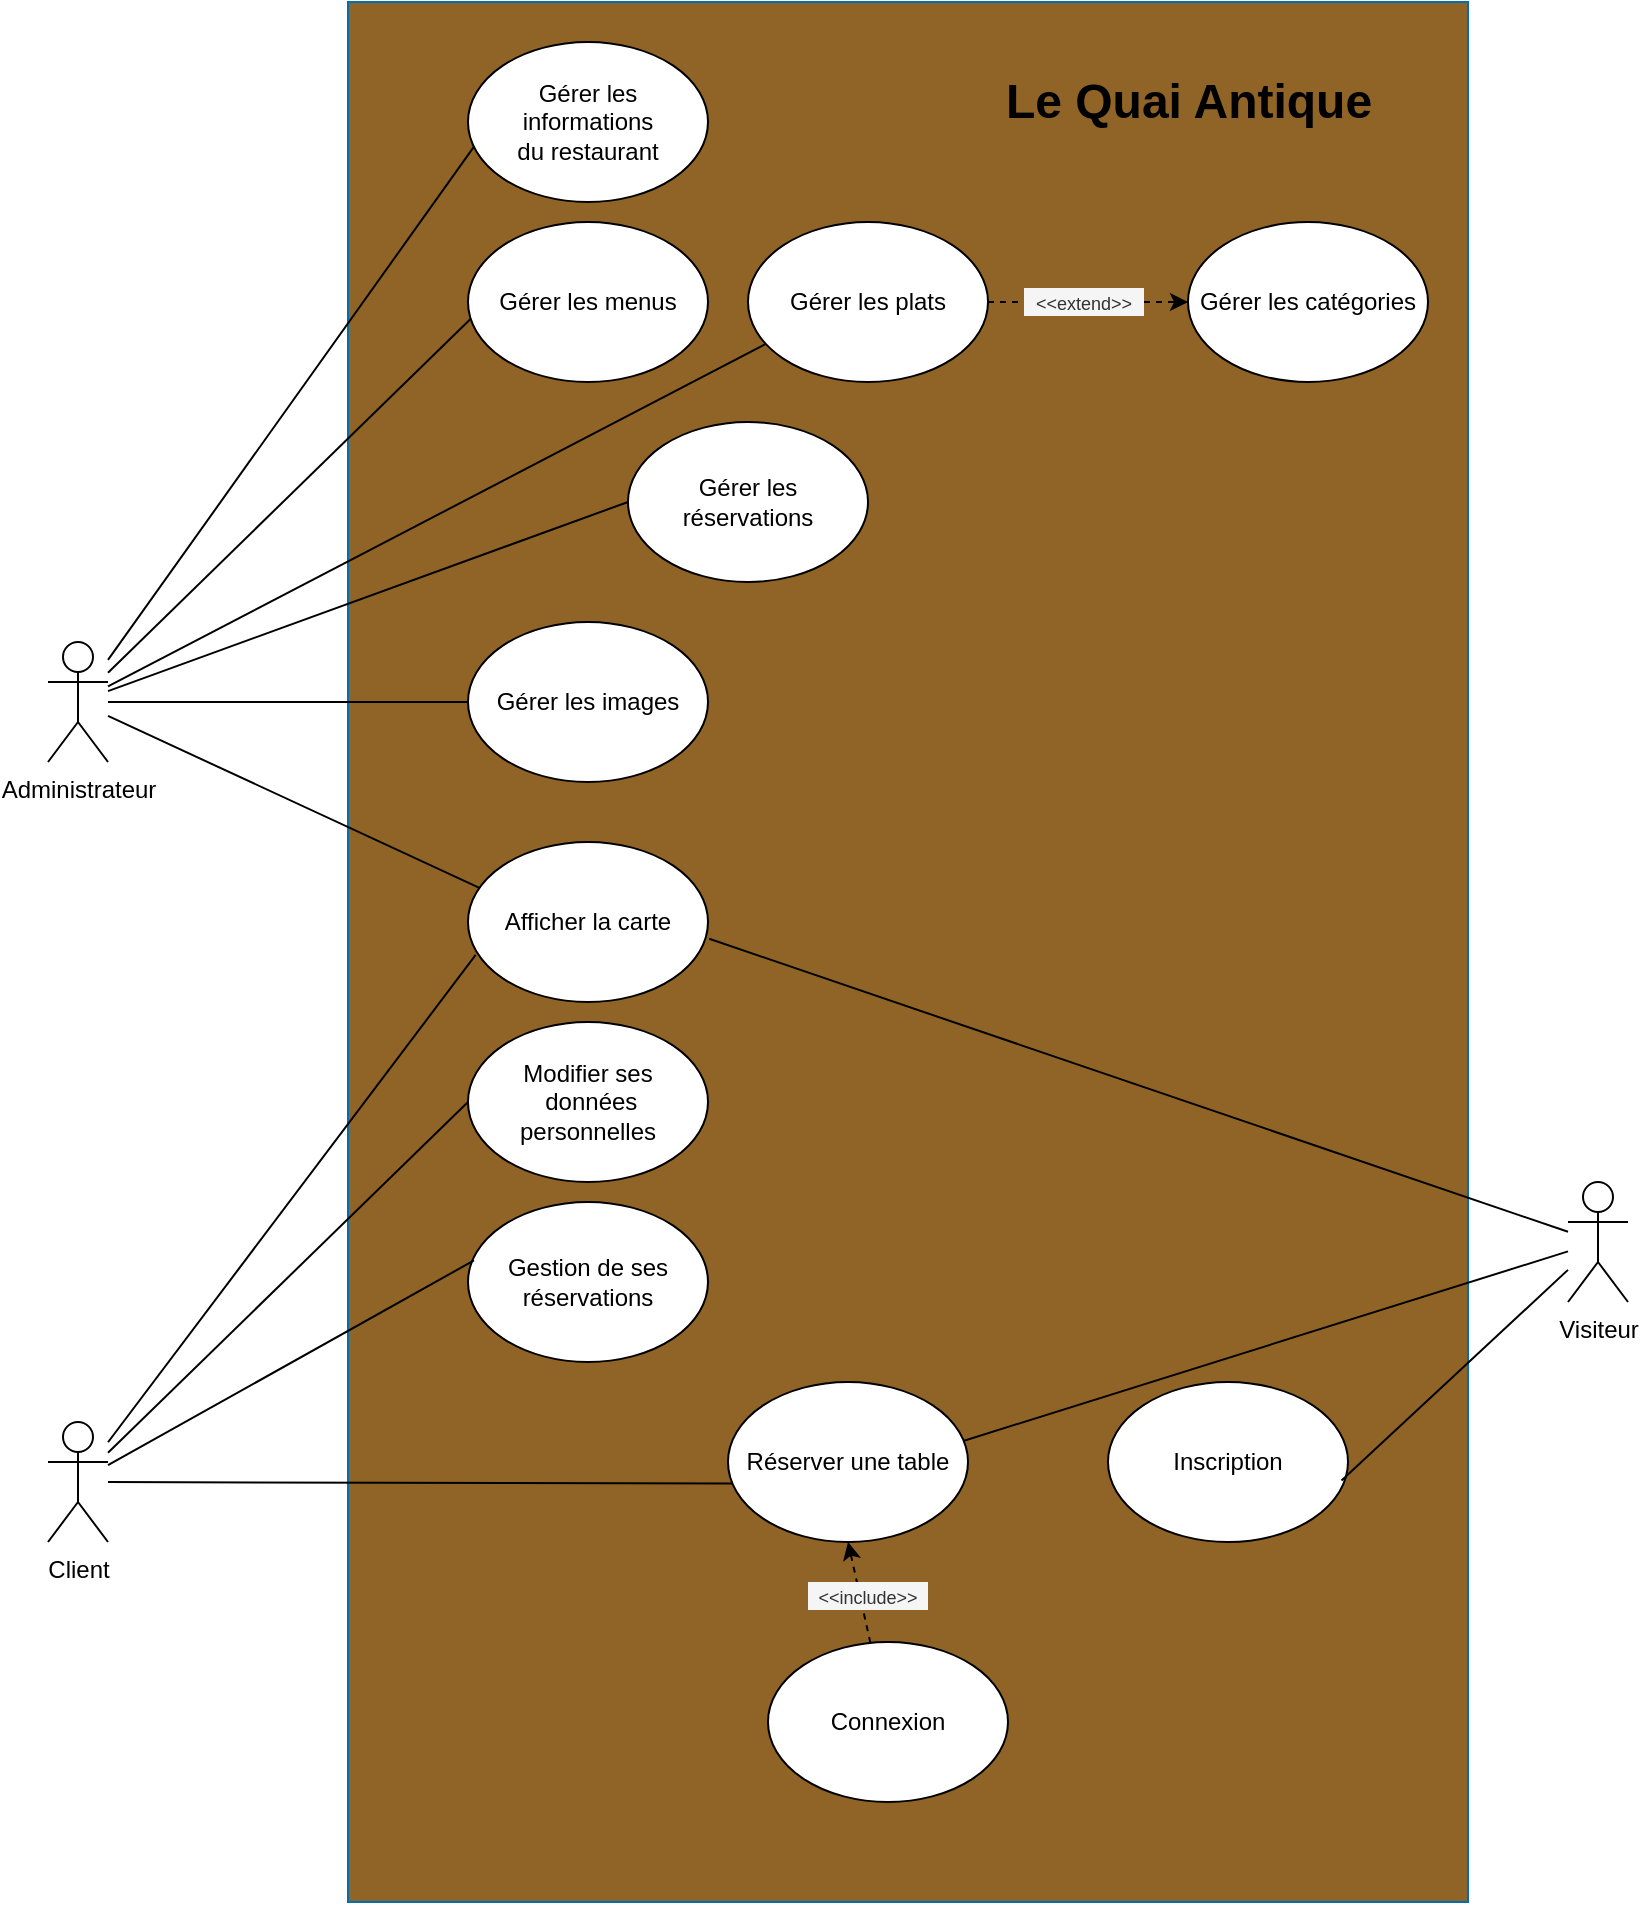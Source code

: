 <mxfile version="24.0.7" type="device">
  <diagram name="Page-1" id="ikpa0N6V0F6f6oNgvDjk">
    <mxGraphModel dx="1400" dy="2395" grid="1" gridSize="10" guides="1" tooltips="1" connect="1" arrows="1" fold="1" page="1" pageScale="1" pageWidth="1169" pageHeight="827" math="0" shadow="0">
      <root>
        <mxCell id="0" />
        <mxCell id="1" parent="0" />
        <mxCell id="27CEJ3qSUcZdUpPEAfoK-3" value="" style="rounded=0;whiteSpace=wrap;html=1;fillColor=#906427;strokeColor=#006EAF;rotation=0;fontColor=#ffffff;" vertex="1" parent="1">
          <mxGeometry x="420" y="-1630" width="560" height="950" as="geometry" />
        </mxCell>
        <mxCell id="27CEJ3qSUcZdUpPEAfoK-4" value="Le Quai Antique" style="text;strokeColor=none;fillColor=none;html=1;fontSize=24;fontStyle=1;verticalAlign=middle;align=center;" vertex="1" parent="1">
          <mxGeometry x="790" y="-1600" width="100" height="40" as="geometry" />
        </mxCell>
        <mxCell id="27CEJ3qSUcZdUpPEAfoK-5" value="Inscription" style="ellipse;whiteSpace=wrap;html=1;" vertex="1" parent="1">
          <mxGeometry x="800" y="-940" width="120" height="80" as="geometry" />
        </mxCell>
        <mxCell id="27CEJ3qSUcZdUpPEAfoK-56" style="rounded=0;orthogonalLoop=1;jettySize=auto;html=1;endArrow=none;endFill=0;" edge="1" parent="1" source="27CEJ3qSUcZdUpPEAfoK-6" target="27CEJ3qSUcZdUpPEAfoK-50">
          <mxGeometry relative="1" as="geometry" />
        </mxCell>
        <mxCell id="27CEJ3qSUcZdUpPEAfoK-57" style="rounded=0;orthogonalLoop=1;jettySize=auto;html=1;entryX=0;entryY=0.5;entryDx=0;entryDy=0;endArrow=none;endFill=0;" edge="1" parent="1" source="27CEJ3qSUcZdUpPEAfoK-6" target="27CEJ3qSUcZdUpPEAfoK-51">
          <mxGeometry relative="1" as="geometry" />
        </mxCell>
        <mxCell id="27CEJ3qSUcZdUpPEAfoK-6" value="Administrateur" style="shape=umlActor;verticalLabelPosition=bottom;verticalAlign=top;html=1;outlineConnect=0;" vertex="1" parent="1">
          <mxGeometry x="270" y="-1310" width="30" height="60" as="geometry" />
        </mxCell>
        <mxCell id="27CEJ3qSUcZdUpPEAfoK-19" style="rounded=0;orthogonalLoop=1;jettySize=auto;html=1;endArrow=none;endFill=0;entryX=0.033;entryY=0.635;entryDx=0;entryDy=0;entryPerimeter=0;" edge="1" parent="1" source="27CEJ3qSUcZdUpPEAfoK-7" target="27CEJ3qSUcZdUpPEAfoK-17">
          <mxGeometry relative="1" as="geometry">
            <mxPoint x="480" y="-1110" as="targetPoint" />
          </mxGeometry>
        </mxCell>
        <mxCell id="27CEJ3qSUcZdUpPEAfoK-27" style="rounded=0;orthogonalLoop=1;jettySize=auto;html=1;endArrow=none;endFill=0;entryX=0.032;entryY=0.705;entryDx=0;entryDy=0;entryPerimeter=0;" edge="1" parent="1" source="27CEJ3qSUcZdUpPEAfoK-7" target="27CEJ3qSUcZdUpPEAfoK-25">
          <mxGeometry relative="1" as="geometry" />
        </mxCell>
        <mxCell id="27CEJ3qSUcZdUpPEAfoK-7" value="Client" style="shape=umlActor;verticalLabelPosition=bottom;verticalAlign=top;html=1;outlineConnect=0;" vertex="1" parent="1">
          <mxGeometry x="270" y="-920" width="30" height="60" as="geometry" />
        </mxCell>
        <mxCell id="27CEJ3qSUcZdUpPEAfoK-16" style="rounded=0;orthogonalLoop=1;jettySize=auto;html=1;entryX=0.973;entryY=0.615;entryDx=0;entryDy=0;endArrow=none;endFill=0;entryPerimeter=0;" edge="1" parent="1" source="27CEJ3qSUcZdUpPEAfoK-10" target="27CEJ3qSUcZdUpPEAfoK-5">
          <mxGeometry relative="1" as="geometry" />
        </mxCell>
        <mxCell id="27CEJ3qSUcZdUpPEAfoK-18" style="rounded=0;orthogonalLoop=1;jettySize=auto;html=1;endArrow=none;endFill=0;entryX=0.977;entryY=0.37;entryDx=0;entryDy=0;entryPerimeter=0;" edge="1" parent="1" source="27CEJ3qSUcZdUpPEAfoK-10" target="27CEJ3qSUcZdUpPEAfoK-17">
          <mxGeometry relative="1" as="geometry" />
        </mxCell>
        <mxCell id="27CEJ3qSUcZdUpPEAfoK-26" style="rounded=0;orthogonalLoop=1;jettySize=auto;html=1;endArrow=none;endFill=0;entryX=1.005;entryY=0.605;entryDx=0;entryDy=0;entryPerimeter=0;" edge="1" parent="1" source="27CEJ3qSUcZdUpPEAfoK-10" target="27CEJ3qSUcZdUpPEAfoK-25">
          <mxGeometry relative="1" as="geometry" />
        </mxCell>
        <mxCell id="27CEJ3qSUcZdUpPEAfoK-10" value="Visiteur" style="shape=umlActor;verticalLabelPosition=bottom;verticalAlign=top;html=1;outlineConnect=0;" vertex="1" parent="1">
          <mxGeometry x="1030" y="-1040" width="30" height="60" as="geometry" />
        </mxCell>
        <mxCell id="27CEJ3qSUcZdUpPEAfoK-35" style="rounded=0;orthogonalLoop=1;jettySize=auto;html=1;endArrow=none;endFill=0;entryX=0.052;entryY=0.29;entryDx=0;entryDy=0;entryPerimeter=0;" edge="1" parent="1" source="27CEJ3qSUcZdUpPEAfoK-6" target="27CEJ3qSUcZdUpPEAfoK-25">
          <mxGeometry relative="1" as="geometry">
            <mxPoint x="470" y="-1330" as="targetPoint" />
          </mxGeometry>
        </mxCell>
        <mxCell id="27CEJ3qSUcZdUpPEAfoK-25" value="Afficher la carte" style="ellipse;whiteSpace=wrap;html=1;" vertex="1" parent="1">
          <mxGeometry x="480" y="-1210" width="120" height="80" as="geometry" />
        </mxCell>
        <mxCell id="27CEJ3qSUcZdUpPEAfoK-17" value="Réserver une table" style="ellipse;whiteSpace=wrap;html=1;" vertex="1" parent="1">
          <mxGeometry x="610" y="-940" width="120" height="80" as="geometry" />
        </mxCell>
        <mxCell id="27CEJ3qSUcZdUpPEAfoK-20" value="Connexion" style="ellipse;whiteSpace=wrap;html=1;" vertex="1" parent="1">
          <mxGeometry x="630" y="-810" width="120" height="80" as="geometry" />
        </mxCell>
        <mxCell id="27CEJ3qSUcZdUpPEAfoK-40" value="Gestion de ses réservations" style="ellipse;whiteSpace=wrap;html=1;" vertex="1" parent="1">
          <mxGeometry x="480" y="-1030" width="120" height="80" as="geometry" />
        </mxCell>
        <mxCell id="27CEJ3qSUcZdUpPEAfoK-43" style="rounded=0;orthogonalLoop=1;jettySize=auto;html=1;entryX=0.025;entryY=0.365;entryDx=0;entryDy=0;entryPerimeter=0;endArrow=none;endFill=0;" edge="1" parent="1" source="27CEJ3qSUcZdUpPEAfoK-7" target="27CEJ3qSUcZdUpPEAfoK-40">
          <mxGeometry relative="1" as="geometry" />
        </mxCell>
        <mxCell id="27CEJ3qSUcZdUpPEAfoK-44" value="Modifier ses&lt;br&gt;&amp;nbsp;données personnelles" style="ellipse;whiteSpace=wrap;html=1;" vertex="1" parent="1">
          <mxGeometry x="480" y="-1120" width="120" height="80" as="geometry" />
        </mxCell>
        <mxCell id="27CEJ3qSUcZdUpPEAfoK-45" style="rounded=0;orthogonalLoop=1;jettySize=auto;html=1;dashed=1;entryX=0.5;entryY=1;entryDx=0;entryDy=0;" edge="1" parent="1" source="27CEJ3qSUcZdUpPEAfoK-20" target="27CEJ3qSUcZdUpPEAfoK-17">
          <mxGeometry relative="1" as="geometry" />
        </mxCell>
        <mxCell id="27CEJ3qSUcZdUpPEAfoK-23" value="&lt;font style=&quot;font-size: 9px;&quot;&gt;&amp;lt;&amp;lt;include&amp;gt;&amp;gt;&lt;/font&gt;" style="text;html=1;align=center;verticalAlign=middle;whiteSpace=wrap;rounded=0;fillColor=#f5f5f5;fontColor=#333333;strokeColor=none;" vertex="1" parent="1">
          <mxGeometry x="650" y="-840" width="60" height="14" as="geometry" />
        </mxCell>
        <mxCell id="27CEJ3qSUcZdUpPEAfoK-46" style="rounded=0;orthogonalLoop=1;jettySize=auto;html=1;entryX=0;entryY=0.5;entryDx=0;entryDy=0;endArrow=none;endFill=0;" edge="1" parent="1" source="27CEJ3qSUcZdUpPEAfoK-7" target="27CEJ3qSUcZdUpPEAfoK-44">
          <mxGeometry relative="1" as="geometry" />
        </mxCell>
        <mxCell id="27CEJ3qSUcZdUpPEAfoK-50" value="Gérer les images" style="ellipse;whiteSpace=wrap;html=1;" vertex="1" parent="1">
          <mxGeometry x="480" y="-1320" width="120" height="80" as="geometry" />
        </mxCell>
        <mxCell id="27CEJ3qSUcZdUpPEAfoK-51" value="Gérer les réservations" style="ellipse;whiteSpace=wrap;html=1;" vertex="1" parent="1">
          <mxGeometry x="560" y="-1420" width="120" height="80" as="geometry" />
        </mxCell>
        <mxCell id="27CEJ3qSUcZdUpPEAfoK-53" value="Gérer les catégories" style="ellipse;whiteSpace=wrap;html=1;" vertex="1" parent="1">
          <mxGeometry x="840" y="-1520" width="120" height="80" as="geometry" />
        </mxCell>
        <mxCell id="27CEJ3qSUcZdUpPEAfoK-58" style="rounded=0;orthogonalLoop=1;jettySize=auto;html=1;entryX=0.083;entryY=0.5;entryDx=0;entryDy=0;entryPerimeter=0;endArrow=none;endFill=0;" edge="1" parent="1" source="27CEJ3qSUcZdUpPEAfoK-6" target="27CEJ3qSUcZdUpPEAfoK-48">
          <mxGeometry relative="1" as="geometry" />
        </mxCell>
        <mxCell id="27CEJ3qSUcZdUpPEAfoK-59" style="rounded=0;orthogonalLoop=1;jettySize=auto;html=1;entryX=0.031;entryY=0.641;entryDx=0;entryDy=0;entryPerimeter=0;endArrow=none;endFill=0;" edge="1" parent="1" source="27CEJ3qSUcZdUpPEAfoK-6" target="27CEJ3qSUcZdUpPEAfoK-52">
          <mxGeometry relative="1" as="geometry" />
        </mxCell>
        <mxCell id="27CEJ3qSUcZdUpPEAfoK-60" style="rounded=0;orthogonalLoop=1;jettySize=auto;html=1;entryX=0.25;entryY=0.625;entryDx=0;entryDy=0;entryPerimeter=0;endArrow=none;endFill=0;" edge="1" parent="1" source="27CEJ3qSUcZdUpPEAfoK-6" target="27CEJ3qSUcZdUpPEAfoK-49">
          <mxGeometry relative="1" as="geometry" />
        </mxCell>
        <mxCell id="27CEJ3qSUcZdUpPEAfoK-65" style="rounded=0;orthogonalLoop=1;jettySize=auto;html=1;dashed=1;" edge="1" parent="1" source="27CEJ3qSUcZdUpPEAfoK-49" target="27CEJ3qSUcZdUpPEAfoK-53">
          <mxGeometry relative="1" as="geometry" />
        </mxCell>
        <mxCell id="27CEJ3qSUcZdUpPEAfoK-49" value="Gérer les plats" style="ellipse;whiteSpace=wrap;html=1;" vertex="1" parent="1">
          <mxGeometry x="620" y="-1520" width="120" height="80" as="geometry" />
        </mxCell>
        <mxCell id="27CEJ3qSUcZdUpPEAfoK-48" value="Gérer les menus" style="ellipse;whiteSpace=wrap;html=1;" vertex="1" parent="1">
          <mxGeometry x="480" y="-1520" width="120" height="80" as="geometry" />
        </mxCell>
        <mxCell id="27CEJ3qSUcZdUpPEAfoK-52" value="Gérer les informations&lt;br&gt;du restaurant" style="ellipse;whiteSpace=wrap;html=1;" vertex="1" parent="1">
          <mxGeometry x="480" y="-1610" width="120" height="80" as="geometry" />
        </mxCell>
        <mxCell id="27CEJ3qSUcZdUpPEAfoK-63" value="&lt;font style=&quot;font-size: 9px;&quot;&gt;&amp;lt;&amp;lt;extend&amp;gt;&amp;gt;&lt;/font&gt;" style="text;html=1;align=center;verticalAlign=middle;whiteSpace=wrap;rounded=0;fillColor=#f5f5f5;fontColor=#333333;strokeColor=none;" vertex="1" parent="1">
          <mxGeometry x="758" y="-1487" width="60" height="14" as="geometry" />
        </mxCell>
      </root>
    </mxGraphModel>
  </diagram>
</mxfile>
